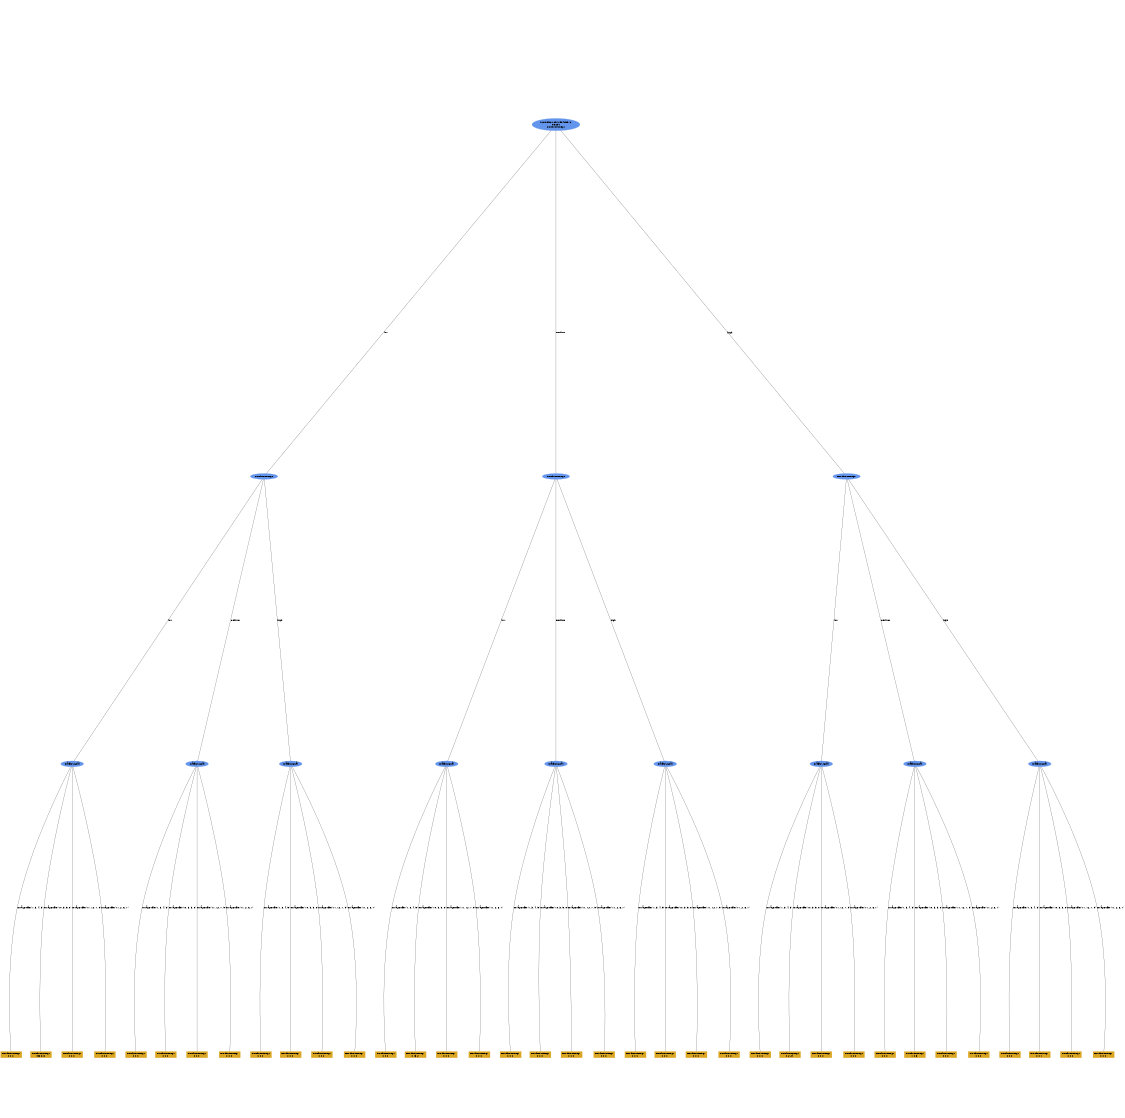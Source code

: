 digraph "DD" {
size = "7.5,10"
ratio=1.0;
center = true;
edge [dir = none];
{ rank = same; node [shape=ellipse, style=filled, color=cornflowerblue];"17658" [label="score=920.657259485972\nN=250\nNorth_out_seg1"];}
{ rank = same; node [shape=ellipse, style=filled, color=cornflowerblue];"17671" [label="North_out_seg0"];}
{ rank = same; node [shape=ellipse, style=filled, color=cornflowerblue];"17684" [label="North_out_seg0"];}
{ rank = same; node [shape=ellipse, style=filled, color=cornflowerblue];"17697" [label="North_out_seg0"];}
{ rank = same; node [shape=ellipse, style=filled, color=cornflowerblue];"17706" [label="TrafficSignal"];}
{ rank = same; node [shape=ellipse, style=filled, color=cornflowerblue];"17716" [label="TrafficSignal"];}
{ rank = same; node [shape=ellipse, style=filled, color=cornflowerblue];"17726" [label="TrafficSignal"];}
{ rank = same; node [shape=ellipse, style=filled, color=cornflowerblue];"17736" [label="TrafficSignal"];}
{ rank = same; node [shape=ellipse, style=filled, color=cornflowerblue];"17746" [label="TrafficSignal"];}
{ rank = same; node [shape=ellipse, style=filled, color=cornflowerblue];"17756" [label="TrafficSignal"];}
{ rank = same; node [shape=ellipse, style=filled, color=cornflowerblue];"17766" [label="TrafficSignal"];}
{ rank = same; node [shape=ellipse, style=filled, color=cornflowerblue];"17776" [label="TrafficSignal"];}
{ rank = same; node [shape=ellipse, style=filled, color=cornflowerblue];"17786" [label="TrafficSignal"];}
{ rank = same; node [shape=box, style=filled, color=goldenrod];"17707" [label="North_out_seg1\n0 0 0 "];}
{ rank = same; node [shape=box, style=filled, color=goldenrod];"17708" [label="North_out_seg1\n198 3 3 "];}
{ rank = same; node [shape=box, style=filled, color=goldenrod];"17709" [label="North_out_seg1\n0 0 0 "];}
{ rank = same; node [shape=box, style=filled, color=goldenrod];"17710" [label="North_out_seg1\n0 0 0 "];}
{ rank = same; node [shape=box, style=filled, color=goldenrod];"17717" [label="North_out_seg1\n0 0 0 "];}
{ rank = same; node [shape=box, style=filled, color=goldenrod];"17718" [label="North_out_seg1\n0 0 0 "];}
{ rank = same; node [shape=box, style=filled, color=goldenrod];"17719" [label="North_out_seg1\n0 0 0 "];}
{ rank = same; node [shape=box, style=filled, color=goldenrod];"17720" [label="North_out_seg1\n0 0 0 "];}
{ rank = same; node [shape=box, style=filled, color=goldenrod];"17727" [label="North_out_seg1\n0 0 0 "];}
{ rank = same; node [shape=box, style=filled, color=goldenrod];"17728" [label="North_out_seg1\n0 0 0 "];}
{ rank = same; node [shape=box, style=filled, color=goldenrod];"17729" [label="North_out_seg1\n0 0 0 "];}
{ rank = same; node [shape=box, style=filled, color=goldenrod];"17730" [label="North_out_seg1\n0 0 0 "];}
{ rank = same; node [shape=box, style=filled, color=goldenrod];"17737" [label="North_out_seg1\n0 0 0 "];}
{ rank = same; node [shape=box, style=filled, color=goldenrod];"17738" [label="North_out_seg1\n0 13 2 "];}
{ rank = same; node [shape=box, style=filled, color=goldenrod];"17739" [label="North_out_seg1\n0 0 0 "];}
{ rank = same; node [shape=box, style=filled, color=goldenrod];"17740" [label="North_out_seg1\n0 0 0 "];}
{ rank = same; node [shape=box, style=filled, color=goldenrod];"17747" [label="North_out_seg1\n0 0 0 "];}
{ rank = same; node [shape=box, style=filled, color=goldenrod];"17748" [label="North_out_seg1\n0 0 0 "];}
{ rank = same; node [shape=box, style=filled, color=goldenrod];"17749" [label="North_out_seg1\n0 0 0 "];}
{ rank = same; node [shape=box, style=filled, color=goldenrod];"17750" [label="North_out_seg1\n0 0 0 "];}
{ rank = same; node [shape=box, style=filled, color=goldenrod];"17757" [label="North_out_seg1\n0 0 0 "];}
{ rank = same; node [shape=box, style=filled, color=goldenrod];"17758" [label="North_out_seg1\n0 0 0 "];}
{ rank = same; node [shape=box, style=filled, color=goldenrod];"17759" [label="North_out_seg1\n0 0 0 "];}
{ rank = same; node [shape=box, style=filled, color=goldenrod];"17760" [label="North_out_seg1\n0 0 0 "];}
{ rank = same; node [shape=box, style=filled, color=goldenrod];"17767" [label="North_out_seg1\n0 0 0 "];}
{ rank = same; node [shape=box, style=filled, color=goldenrod];"17768" [label="North_out_seg1\n0 2 24 "];}
{ rank = same; node [shape=box, style=filled, color=goldenrod];"17769" [label="North_out_seg1\n0 0 0 "];}
{ rank = same; node [shape=box, style=filled, color=goldenrod];"17770" [label="North_out_seg1\n0 0 0 "];}
{ rank = same; node [shape=box, style=filled, color=goldenrod];"17777" [label="North_out_seg1\n0 0 0 "];}
{ rank = same; node [shape=box, style=filled, color=goldenrod];"17778" [label="North_out_seg1\n1 0 3 "];}
{ rank = same; node [shape=box, style=filled, color=goldenrod];"17779" [label="North_out_seg1\n0 0 0 "];}
{ rank = same; node [shape=box, style=filled, color=goldenrod];"17780" [label="North_out_seg1\n0 0 0 "];}
{ rank = same; node [shape=box, style=filled, color=goldenrod];"17787" [label="North_out_seg1\n0 0 0 "];}
{ rank = same; node [shape=box, style=filled, color=goldenrod];"17788" [label="North_out_seg1\n0 0 1 "];}
{ rank = same; node [shape=box, style=filled, color=goldenrod];"17789" [label="North_out_seg1\n0 0 0 "];}
{ rank = same; node [shape=box, style=filled, color=goldenrod];"17790" [label="North_out_seg1\n0 0 0 "];}
"17658" -> "17671" [label = "low"];
"17658" -> "17684" [label = "medium"];
"17658" -> "17697" [label = "high"];
"17671" -> "17706" [label = "low"];
"17671" -> "17716" [label = "medium"];
"17671" -> "17726" [label = "high"];
"17684" -> "17736" [label = "low"];
"17684" -> "17746" [label = "medium"];
"17684" -> "17756" [label = "high"];
"17697" -> "17766" [label = "low"];
"17697" -> "17776" [label = "medium"];
"17697" -> "17786" [label = "high"];
"17706" -> "17707" [label = "ArrayBuffer(1, 3, 4, 5)"];
"17706" -> "17708" [label = "ArrayBuffer(10, 3, 5, 8)"];
"17706" -> "17709" [label = "ArrayBuffer(11, 12, 7, 9)"];
"17706" -> "17710" [label = "ArrayBuffer(11, 2, 6, 7)"];
"17716" -> "17717" [label = "ArrayBuffer(1, 3, 4, 5)"];
"17716" -> "17718" [label = "ArrayBuffer(10, 3, 5, 8)"];
"17716" -> "17719" [label = "ArrayBuffer(11, 12, 7, 9)"];
"17716" -> "17720" [label = "ArrayBuffer(11, 2, 6, 7)"];
"17726" -> "17727" [label = "ArrayBuffer(1, 3, 4, 5)"];
"17726" -> "17728" [label = "ArrayBuffer(10, 3, 5, 8)"];
"17726" -> "17729" [label = "ArrayBuffer(11, 12, 7, 9)"];
"17726" -> "17730" [label = "ArrayBuffer(11, 2, 6, 7)"];
"17736" -> "17737" [label = "ArrayBuffer(1, 3, 4, 5)"];
"17736" -> "17738" [label = "ArrayBuffer(10, 3, 5, 8)"];
"17736" -> "17739" [label = "ArrayBuffer(11, 12, 7, 9)"];
"17736" -> "17740" [label = "ArrayBuffer(11, 2, 6, 7)"];
"17746" -> "17747" [label = "ArrayBuffer(1, 3, 4, 5)"];
"17746" -> "17748" [label = "ArrayBuffer(10, 3, 5, 8)"];
"17746" -> "17749" [label = "ArrayBuffer(11, 12, 7, 9)"];
"17746" -> "17750" [label = "ArrayBuffer(11, 2, 6, 7)"];
"17756" -> "17757" [label = "ArrayBuffer(1, 3, 4, 5)"];
"17756" -> "17758" [label = "ArrayBuffer(10, 3, 5, 8)"];
"17756" -> "17759" [label = "ArrayBuffer(11, 12, 7, 9)"];
"17756" -> "17760" [label = "ArrayBuffer(11, 2, 6, 7)"];
"17766" -> "17767" [label = "ArrayBuffer(1, 3, 4, 5)"];
"17766" -> "17768" [label = "ArrayBuffer(10, 3, 5, 8)"];
"17766" -> "17769" [label = "ArrayBuffer(11, 12, 7, 9)"];
"17766" -> "17770" [label = "ArrayBuffer(11, 2, 6, 7)"];
"17776" -> "17777" [label = "ArrayBuffer(1, 3, 4, 5)"];
"17776" -> "17778" [label = "ArrayBuffer(10, 3, 5, 8)"];
"17776" -> "17779" [label = "ArrayBuffer(11, 12, 7, 9)"];
"17776" -> "17780" [label = "ArrayBuffer(11, 2, 6, 7)"];
"17786" -> "17787" [label = "ArrayBuffer(1, 3, 4, 5)"];
"17786" -> "17788" [label = "ArrayBuffer(10, 3, 5, 8)"];
"17786" -> "17789" [label = "ArrayBuffer(11, 12, 7, 9)"];
"17786" -> "17790" [label = "ArrayBuffer(11, 2, 6, 7)"];

}